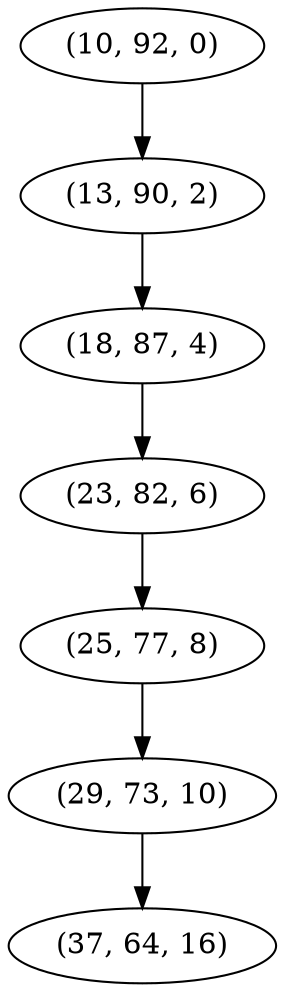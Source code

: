 digraph tree {
    "(10, 92, 0)";
    "(13, 90, 2)";
    "(18, 87, 4)";
    "(23, 82, 6)";
    "(25, 77, 8)";
    "(29, 73, 10)";
    "(37, 64, 16)";
    "(10, 92, 0)" -> "(13, 90, 2)";
    "(13, 90, 2)" -> "(18, 87, 4)";
    "(18, 87, 4)" -> "(23, 82, 6)";
    "(23, 82, 6)" -> "(25, 77, 8)";
    "(25, 77, 8)" -> "(29, 73, 10)";
    "(29, 73, 10)" -> "(37, 64, 16)";
}
